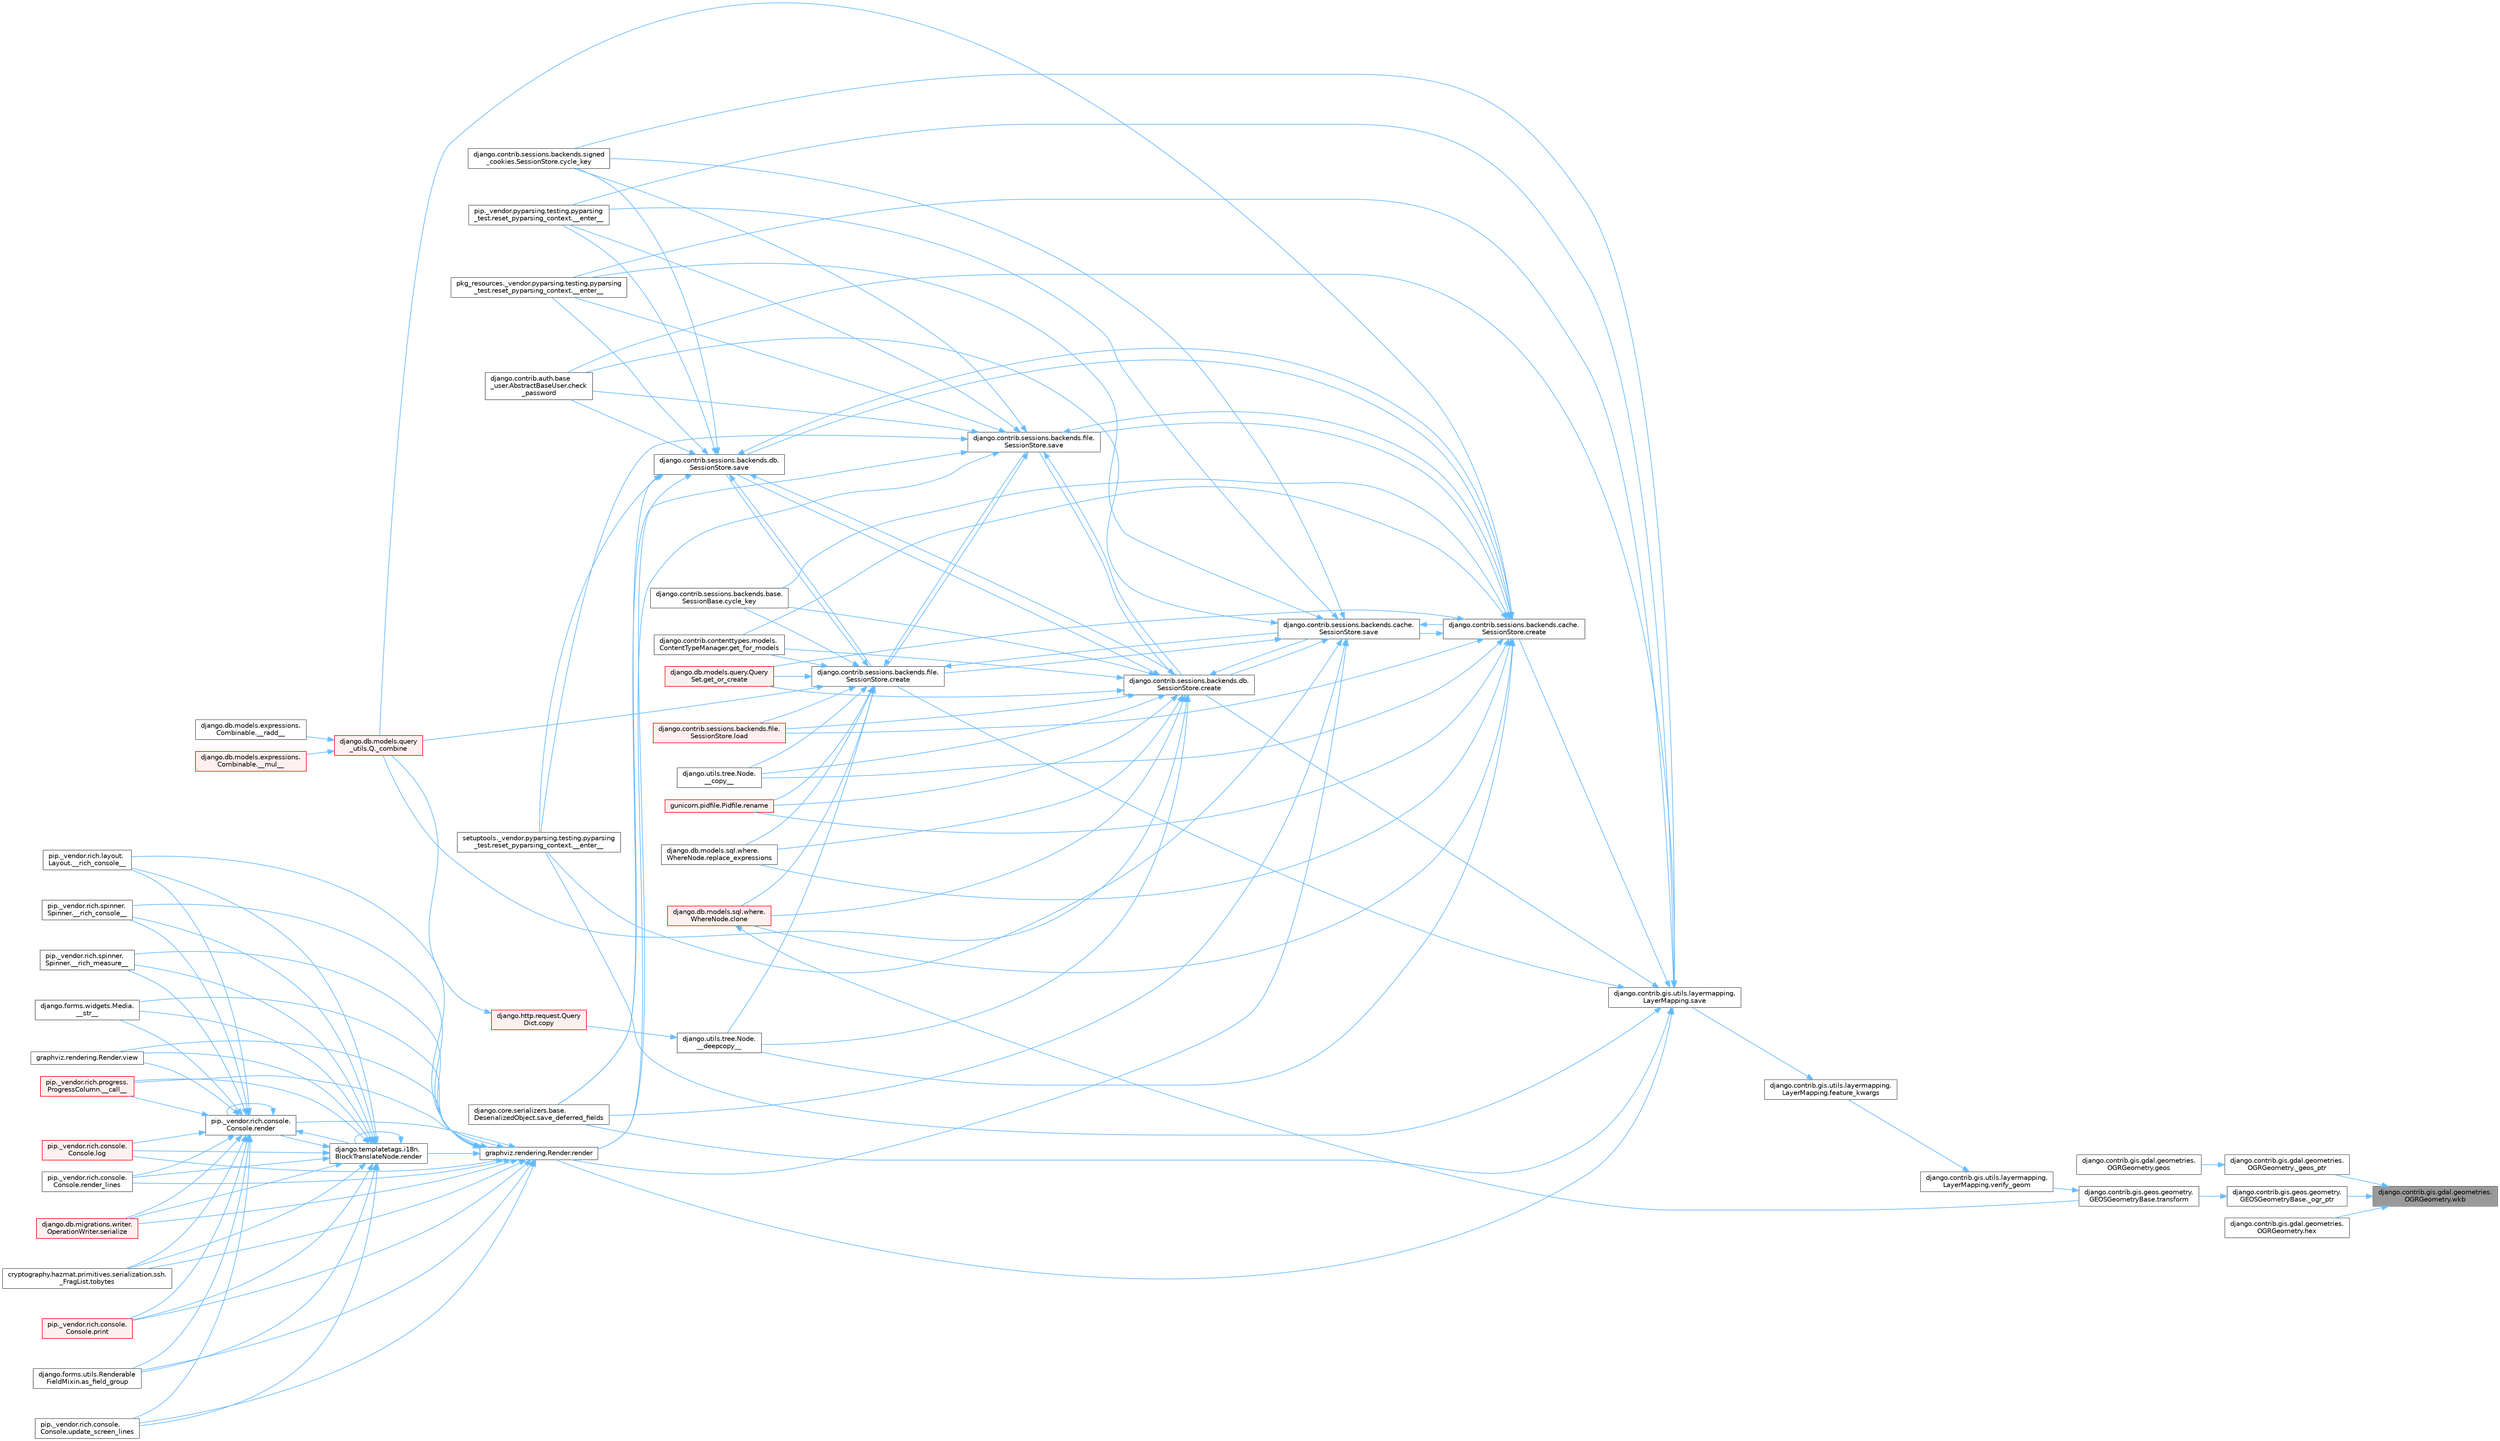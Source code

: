 digraph "django.contrib.gis.gdal.geometries.OGRGeometry.wkb"
{
 // LATEX_PDF_SIZE
  bgcolor="transparent";
  edge [fontname=Helvetica,fontsize=10,labelfontname=Helvetica,labelfontsize=10];
  node [fontname=Helvetica,fontsize=10,shape=box,height=0.2,width=0.4];
  rankdir="RL";
  Node1 [id="Node000001",label="django.contrib.gis.gdal.geometries.\lOGRGeometry.wkb",height=0.2,width=0.4,color="gray40", fillcolor="grey60", style="filled", fontcolor="black",tooltip=" "];
  Node1 -> Node2 [id="edge1_Node000001_Node000002",dir="back",color="steelblue1",style="solid",tooltip=" "];
  Node2 [id="Node000002",label="django.contrib.gis.gdal.geometries.\lOGRGeometry._geos_ptr",height=0.2,width=0.4,color="grey40", fillcolor="white", style="filled",URL="$classdjango_1_1contrib_1_1gis_1_1gdal_1_1geometries_1_1_o_g_r_geometry.html#aca3c814894ad68e56d21dae6d4c7ad81",tooltip=" "];
  Node2 -> Node3 [id="edge2_Node000002_Node000003",dir="back",color="steelblue1",style="solid",tooltip=" "];
  Node3 [id="Node000003",label="django.contrib.gis.gdal.geometries.\lOGRGeometry.geos",height=0.2,width=0.4,color="grey40", fillcolor="white", style="filled",URL="$classdjango_1_1contrib_1_1gis_1_1gdal_1_1geometries_1_1_o_g_r_geometry.html#aab7929a41203ad04ff57c8ba84b469ba",tooltip=" "];
  Node1 -> Node4 [id="edge3_Node000001_Node000004",dir="back",color="steelblue1",style="solid",tooltip=" "];
  Node4 [id="Node000004",label="django.contrib.gis.geos.geometry.\lGEOSGeometryBase._ogr_ptr",height=0.2,width=0.4,color="grey40", fillcolor="white", style="filled",URL="$classdjango_1_1contrib_1_1gis_1_1geos_1_1geometry_1_1_g_e_o_s_geometry_base.html#a050aa582a58e96865f8bcd1fb698aa22",tooltip=" "];
  Node4 -> Node5 [id="edge4_Node000004_Node000005",dir="back",color="steelblue1",style="solid",tooltip=" "];
  Node5 [id="Node000005",label="django.contrib.gis.geos.geometry.\lGEOSGeometryBase.transform",height=0.2,width=0.4,color="grey40", fillcolor="white", style="filled",URL="$classdjango_1_1contrib_1_1gis_1_1geos_1_1geometry_1_1_g_e_o_s_geometry_base.html#aeaa8ab6c866c4423240e0e096ffa8975",tooltip=" "];
  Node5 -> Node6 [id="edge5_Node000005_Node000006",dir="back",color="steelblue1",style="solid",tooltip=" "];
  Node6 [id="Node000006",label="django.contrib.gis.utils.layermapping.\lLayerMapping.verify_geom",height=0.2,width=0.4,color="grey40", fillcolor="white", style="filled",URL="$classdjango_1_1contrib_1_1gis_1_1utils_1_1layermapping_1_1_layer_mapping.html#af91521785f7bfa0738fa8b3c0056f823",tooltip=" "];
  Node6 -> Node7 [id="edge6_Node000006_Node000007",dir="back",color="steelblue1",style="solid",tooltip=" "];
  Node7 [id="Node000007",label="django.contrib.gis.utils.layermapping.\lLayerMapping.feature_kwargs",height=0.2,width=0.4,color="grey40", fillcolor="white", style="filled",URL="$classdjango_1_1contrib_1_1gis_1_1utils_1_1layermapping_1_1_layer_mapping.html#a2e4aa507355c0e3b3da72dde9a9284b0",tooltip=" "];
  Node7 -> Node8 [id="edge7_Node000007_Node000008",dir="back",color="steelblue1",style="solid",tooltip=" "];
  Node8 [id="Node000008",label="django.contrib.gis.utils.layermapping.\lLayerMapping.save",height=0.2,width=0.4,color="grey40", fillcolor="white", style="filled",URL="$classdjango_1_1contrib_1_1gis_1_1utils_1_1layermapping_1_1_layer_mapping.html#a1a9d38ca8cbbb0a16d032c0bd52b671d",tooltip=" "];
  Node8 -> Node9 [id="edge8_Node000008_Node000009",dir="back",color="steelblue1",style="solid",tooltip=" "];
  Node9 [id="Node000009",label="pip._vendor.pyparsing.testing.pyparsing\l_test.reset_pyparsing_context.__enter__",height=0.2,width=0.4,color="grey40", fillcolor="white", style="filled",URL="$classpip_1_1__vendor_1_1pyparsing_1_1testing_1_1pyparsing__test_1_1reset__pyparsing__context.html#a3d39d97a0d95a9b46c987e6dff52b7c0",tooltip=" "];
  Node8 -> Node10 [id="edge9_Node000008_Node000010",dir="back",color="steelblue1",style="solid",tooltip=" "];
  Node10 [id="Node000010",label="pkg_resources._vendor.pyparsing.testing.pyparsing\l_test.reset_pyparsing_context.__enter__",height=0.2,width=0.4,color="grey40", fillcolor="white", style="filled",URL="$classpkg__resources_1_1__vendor_1_1pyparsing_1_1testing_1_1pyparsing__test_1_1reset__pyparsing__context.html#a8d8360c033ccc7296fb9323a07cdeb25",tooltip=" "];
  Node8 -> Node11 [id="edge10_Node000008_Node000011",dir="back",color="steelblue1",style="solid",tooltip=" "];
  Node11 [id="Node000011",label="setuptools._vendor.pyparsing.testing.pyparsing\l_test.reset_pyparsing_context.__enter__",height=0.2,width=0.4,color="grey40", fillcolor="white", style="filled",URL="$classsetuptools_1_1__vendor_1_1pyparsing_1_1testing_1_1pyparsing__test_1_1reset__pyparsing__context.html#a436e2ea8355c86505c8cfdae81714c7c",tooltip=" "];
  Node8 -> Node12 [id="edge11_Node000008_Node000012",dir="back",color="steelblue1",style="solid",tooltip=" "];
  Node12 [id="Node000012",label="django.contrib.auth.base\l_user.AbstractBaseUser.check\l_password",height=0.2,width=0.4,color="grey40", fillcolor="white", style="filled",URL="$classdjango_1_1contrib_1_1auth_1_1base__user_1_1_abstract_base_user.html#aaa9bb7fa5353bc1917dbd7f87b63321a",tooltip=" "];
  Node8 -> Node13 [id="edge12_Node000008_Node000013",dir="back",color="steelblue1",style="solid",tooltip=" "];
  Node13 [id="Node000013",label="django.contrib.sessions.backends.cache.\lSessionStore.create",height=0.2,width=0.4,color="grey40", fillcolor="white", style="filled",URL="$classdjango_1_1contrib_1_1sessions_1_1backends_1_1cache_1_1_session_store.html#a38c9efbdb5115fd1820ae198b767c39c",tooltip=" "];
  Node13 -> Node14 [id="edge13_Node000013_Node000014",dir="back",color="steelblue1",style="solid",tooltip=" "];
  Node14 [id="Node000014",label="django.utils.tree.Node.\l__copy__",height=0.2,width=0.4,color="grey40", fillcolor="white", style="filled",URL="$classdjango_1_1utils_1_1tree_1_1_node.html#abae878f6b4500b8b241c23d8fac46e63",tooltip=" "];
  Node13 -> Node15 [id="edge14_Node000013_Node000015",dir="back",color="steelblue1",style="solid",tooltip=" "];
  Node15 [id="Node000015",label="django.utils.tree.Node.\l__deepcopy__",height=0.2,width=0.4,color="grey40", fillcolor="white", style="filled",URL="$classdjango_1_1utils_1_1tree_1_1_node.html#a38840c46ded3963808edbeec90765d6b",tooltip=" "];
  Node15 -> Node16 [id="edge15_Node000015_Node000016",dir="back",color="steelblue1",style="solid",tooltip=" "];
  Node16 [id="Node000016",label="django.http.request.Query\lDict.copy",height=0.2,width=0.4,color="red", fillcolor="#FFF0F0", style="filled",URL="$classdjango_1_1http_1_1request_1_1_query_dict.html#ada9e4956e62868c5587b9ffde7b358b5",tooltip=" "];
  Node16 -> Node158 [id="edge16_Node000016_Node000158",dir="back",color="steelblue1",style="solid",tooltip=" "];
  Node158 [id="Node000158",label="django.db.models.query\l_utils.Q._combine",height=0.2,width=0.4,color="red", fillcolor="#FFF0F0", style="filled",URL="$classdjango_1_1db_1_1models_1_1query__utils_1_1_q.html#ade621b98231b73615e1aa3a726560c55",tooltip=" "];
  Node158 -> Node159 [id="edge17_Node000158_Node000159",dir="back",color="steelblue1",style="solid",tooltip=" "];
  Node159 [id="Node000159",label="django.db.models.expressions.\lCombinable.__mul__",height=0.2,width=0.4,color="red", fillcolor="#FFF0F0", style="filled",URL="$classdjango_1_1db_1_1models_1_1expressions_1_1_combinable.html#a18670e03ec4b2fc0eafb0782602b72ec",tooltip=" "];
  Node158 -> Node163 [id="edge18_Node000158_Node000163",dir="back",color="steelblue1",style="solid",tooltip=" "];
  Node163 [id="Node000163",label="django.db.models.expressions.\lCombinable.__radd__",height=0.2,width=0.4,color="grey40", fillcolor="white", style="filled",URL="$classdjango_1_1db_1_1models_1_1expressions_1_1_combinable.html#a4872efab02abfbe2d20977469210ce25",tooltip=" "];
  Node13 -> Node158 [id="edge19_Node000013_Node000158",dir="back",color="steelblue1",style="solid",tooltip=" "];
  Node13 -> Node306 [id="edge20_Node000013_Node000306",dir="back",color="steelblue1",style="solid",tooltip=" "];
  Node306 [id="Node000306",label="django.db.models.sql.where.\lWhereNode.clone",height=0.2,width=0.4,color="red", fillcolor="#FFF0F0", style="filled",URL="$classdjango_1_1db_1_1models_1_1sql_1_1where_1_1_where_node.html#a0faff63950b774ce4ad391ea1f6b6d2c",tooltip=" "];
  Node306 -> Node5 [id="edge21_Node000306_Node000005",dir="back",color="steelblue1",style="solid",tooltip=" "];
  Node13 -> Node36 [id="edge22_Node000013_Node000036",dir="back",color="steelblue1",style="solid",tooltip=" "];
  Node36 [id="Node000036",label="django.contrib.sessions.backends.base.\lSessionBase.cycle_key",height=0.2,width=0.4,color="grey40", fillcolor="white", style="filled",URL="$classdjango_1_1contrib_1_1sessions_1_1backends_1_1base_1_1_session_base.html#a6955e9bebe4e5b7d463bccfcf9181016",tooltip=" "];
  Node13 -> Node340 [id="edge23_Node000013_Node000340",dir="back",color="steelblue1",style="solid",tooltip=" "];
  Node340 [id="Node000340",label="django.contrib.contenttypes.models.\lContentTypeManager.get_for_models",height=0.2,width=0.4,color="grey40", fillcolor="white", style="filled",URL="$classdjango_1_1contrib_1_1contenttypes_1_1models_1_1_content_type_manager.html#a541a2e215680799739b6f8c1b19ddda4",tooltip=" "];
  Node13 -> Node341 [id="edge24_Node000013_Node000341",dir="back",color="steelblue1",style="solid",tooltip=" "];
  Node341 [id="Node000341",label="django.db.models.query.Query\lSet.get_or_create",height=0.2,width=0.4,color="red", fillcolor="#FFF0F0", style="filled",URL="$classdjango_1_1db_1_1models_1_1query_1_1_query_set.html#a0f727927ec4d1b9f3087b831cc911c59",tooltip=" "];
  Node13 -> Node323 [id="edge25_Node000013_Node000323",dir="back",color="steelblue1",style="solid",tooltip=" "];
  Node323 [id="Node000323",label="django.contrib.sessions.backends.file.\lSessionStore.load",height=0.2,width=0.4,color="red", fillcolor="#FFF0F0", style="filled",URL="$classdjango_1_1contrib_1_1sessions_1_1backends_1_1file_1_1_session_store.html#a408fa63512306fbaa7bbb62742f0295f",tooltip=" "];
  Node13 -> Node343 [id="edge26_Node000013_Node000343",dir="back",color="steelblue1",style="solid",tooltip=" "];
  Node343 [id="Node000343",label="gunicorn.pidfile.Pidfile.rename",height=0.2,width=0.4,color="red", fillcolor="#FFF0F0", style="filled",URL="$classgunicorn_1_1pidfile_1_1_pidfile.html#af03623bf56b92f594700ba5e5f25bc76",tooltip=" "];
  Node13 -> Node345 [id="edge27_Node000013_Node000345",dir="back",color="steelblue1",style="solid",tooltip=" "];
  Node345 [id="Node000345",label="django.db.models.sql.where.\lWhereNode.replace_expressions",height=0.2,width=0.4,color="grey40", fillcolor="white", style="filled",URL="$classdjango_1_1db_1_1models_1_1sql_1_1where_1_1_where_node.html#a1cc3580a7f4a51605b52ae4a9653b3ac",tooltip=" "];
  Node13 -> Node346 [id="edge28_Node000013_Node000346",dir="back",color="steelblue1",style="solid",tooltip=" "];
  Node346 [id="Node000346",label="django.contrib.sessions.backends.cache.\lSessionStore.save",height=0.2,width=0.4,color="grey40", fillcolor="white", style="filled",URL="$classdjango_1_1contrib_1_1sessions_1_1backends_1_1cache_1_1_session_store.html#a67e81d959c24e3a84b1e755a9a861c53",tooltip=" "];
  Node346 -> Node9 [id="edge29_Node000346_Node000009",dir="back",color="steelblue1",style="solid",tooltip=" "];
  Node346 -> Node10 [id="edge30_Node000346_Node000010",dir="back",color="steelblue1",style="solid",tooltip=" "];
  Node346 -> Node11 [id="edge31_Node000346_Node000011",dir="back",color="steelblue1",style="solid",tooltip=" "];
  Node346 -> Node12 [id="edge32_Node000346_Node000012",dir="back",color="steelblue1",style="solid",tooltip=" "];
  Node346 -> Node13 [id="edge33_Node000346_Node000013",dir="back",color="steelblue1",style="solid",tooltip=" "];
  Node346 -> Node305 [id="edge34_Node000346_Node000305",dir="back",color="steelblue1",style="solid",tooltip=" "];
  Node305 [id="Node000305",label="django.contrib.sessions.backends.db.\lSessionStore.create",height=0.2,width=0.4,color="grey40", fillcolor="white", style="filled",URL="$classdjango_1_1contrib_1_1sessions_1_1backends_1_1db_1_1_session_store.html#a4a98c0168c61e75be58e279660aa6ce4",tooltip=" "];
  Node305 -> Node14 [id="edge35_Node000305_Node000014",dir="back",color="steelblue1",style="solid",tooltip=" "];
  Node305 -> Node15 [id="edge36_Node000305_Node000015",dir="back",color="steelblue1",style="solid",tooltip=" "];
  Node305 -> Node158 [id="edge37_Node000305_Node000158",dir="back",color="steelblue1",style="solid",tooltip=" "];
  Node305 -> Node306 [id="edge38_Node000305_Node000306",dir="back",color="steelblue1",style="solid",tooltip=" "];
  Node305 -> Node36 [id="edge39_Node000305_Node000036",dir="back",color="steelblue1",style="solid",tooltip=" "];
  Node305 -> Node340 [id="edge40_Node000305_Node000340",dir="back",color="steelblue1",style="solid",tooltip=" "];
  Node305 -> Node341 [id="edge41_Node000305_Node000341",dir="back",color="steelblue1",style="solid",tooltip=" "];
  Node305 -> Node323 [id="edge42_Node000305_Node000323",dir="back",color="steelblue1",style="solid",tooltip=" "];
  Node305 -> Node343 [id="edge43_Node000305_Node000343",dir="back",color="steelblue1",style="solid",tooltip=" "];
  Node305 -> Node345 [id="edge44_Node000305_Node000345",dir="back",color="steelblue1",style="solid",tooltip=" "];
  Node305 -> Node346 [id="edge45_Node000305_Node000346",dir="back",color="steelblue1",style="solid",tooltip=" "];
  Node305 -> Node304 [id="edge46_Node000305_Node000304",dir="back",color="steelblue1",style="solid",tooltip=" "];
  Node304 [id="Node000304",label="django.contrib.sessions.backends.db.\lSessionStore.save",height=0.2,width=0.4,color="grey40", fillcolor="white", style="filled",URL="$classdjango_1_1contrib_1_1sessions_1_1backends_1_1db_1_1_session_store.html#a68a6b4f159bd3dc969ec80b34c1622af",tooltip=" "];
  Node304 -> Node9 [id="edge47_Node000304_Node000009",dir="back",color="steelblue1",style="solid",tooltip=" "];
  Node304 -> Node10 [id="edge48_Node000304_Node000010",dir="back",color="steelblue1",style="solid",tooltip=" "];
  Node304 -> Node11 [id="edge49_Node000304_Node000011",dir="back",color="steelblue1",style="solid",tooltip=" "];
  Node304 -> Node12 [id="edge50_Node000304_Node000012",dir="back",color="steelblue1",style="solid",tooltip=" "];
  Node304 -> Node13 [id="edge51_Node000304_Node000013",dir="back",color="steelblue1",style="solid",tooltip=" "];
  Node304 -> Node305 [id="edge52_Node000304_Node000305",dir="back",color="steelblue1",style="solid",tooltip=" "];
  Node304 -> Node339 [id="edge53_Node000304_Node000339",dir="back",color="steelblue1",style="solid",tooltip=" "];
  Node339 [id="Node000339",label="django.contrib.sessions.backends.file.\lSessionStore.create",height=0.2,width=0.4,color="grey40", fillcolor="white", style="filled",URL="$classdjango_1_1contrib_1_1sessions_1_1backends_1_1file_1_1_session_store.html#a6624db6a37dfff490f837047e0a60dda",tooltip=" "];
  Node339 -> Node14 [id="edge54_Node000339_Node000014",dir="back",color="steelblue1",style="solid",tooltip=" "];
  Node339 -> Node15 [id="edge55_Node000339_Node000015",dir="back",color="steelblue1",style="solid",tooltip=" "];
  Node339 -> Node158 [id="edge56_Node000339_Node000158",dir="back",color="steelblue1",style="solid",tooltip=" "];
  Node339 -> Node306 [id="edge57_Node000339_Node000306",dir="back",color="steelblue1",style="solid",tooltip=" "];
  Node339 -> Node36 [id="edge58_Node000339_Node000036",dir="back",color="steelblue1",style="solid",tooltip=" "];
  Node339 -> Node340 [id="edge59_Node000339_Node000340",dir="back",color="steelblue1",style="solid",tooltip=" "];
  Node339 -> Node341 [id="edge60_Node000339_Node000341",dir="back",color="steelblue1",style="solid",tooltip=" "];
  Node339 -> Node323 [id="edge61_Node000339_Node000323",dir="back",color="steelblue1",style="solid",tooltip=" "];
  Node339 -> Node343 [id="edge62_Node000339_Node000343",dir="back",color="steelblue1",style="solid",tooltip=" "];
  Node339 -> Node345 [id="edge63_Node000339_Node000345",dir="back",color="steelblue1",style="solid",tooltip=" "];
  Node339 -> Node346 [id="edge64_Node000339_Node000346",dir="back",color="steelblue1",style="solid",tooltip=" "];
  Node339 -> Node304 [id="edge65_Node000339_Node000304",dir="back",color="steelblue1",style="solid",tooltip=" "];
  Node339 -> Node1130 [id="edge66_Node000339_Node001130",dir="back",color="steelblue1",style="solid",tooltip=" "];
  Node1130 [id="Node001130",label="django.contrib.sessions.backends.file.\lSessionStore.save",height=0.2,width=0.4,color="grey40", fillcolor="white", style="filled",URL="$classdjango_1_1contrib_1_1sessions_1_1backends_1_1file_1_1_session_store.html#af170f9c112376eb1627509287bf9620f",tooltip=" "];
  Node1130 -> Node9 [id="edge67_Node001130_Node000009",dir="back",color="steelblue1",style="solid",tooltip=" "];
  Node1130 -> Node10 [id="edge68_Node001130_Node000010",dir="back",color="steelblue1",style="solid",tooltip=" "];
  Node1130 -> Node11 [id="edge69_Node001130_Node000011",dir="back",color="steelblue1",style="solid",tooltip=" "];
  Node1130 -> Node12 [id="edge70_Node001130_Node000012",dir="back",color="steelblue1",style="solid",tooltip=" "];
  Node1130 -> Node13 [id="edge71_Node001130_Node000013",dir="back",color="steelblue1",style="solid",tooltip=" "];
  Node1130 -> Node305 [id="edge72_Node001130_Node000305",dir="back",color="steelblue1",style="solid",tooltip=" "];
  Node1130 -> Node339 [id="edge73_Node001130_Node000339",dir="back",color="steelblue1",style="solid",tooltip=" "];
  Node1130 -> Node347 [id="edge74_Node001130_Node000347",dir="back",color="steelblue1",style="solid",tooltip=" "];
  Node347 [id="Node000347",label="django.contrib.sessions.backends.signed\l_cookies.SessionStore.cycle_key",height=0.2,width=0.4,color="grey40", fillcolor="white", style="filled",URL="$classdjango_1_1contrib_1_1sessions_1_1backends_1_1signed__cookies_1_1_session_store.html#abf8e71313b847459c30f19e691c25a93",tooltip=" "];
  Node1130 -> Node348 [id="edge75_Node001130_Node000348",dir="back",color="steelblue1",style="solid",tooltip=" "];
  Node348 [id="Node000348",label="graphviz.rendering.Render.render",height=0.2,width=0.4,color="grey40", fillcolor="white", style="filled",URL="$classgraphviz_1_1rendering_1_1_render.html#a0249d6538d64a6b59b1bed64d4636456",tooltip=" "];
  Node348 -> Node349 [id="edge76_Node000348_Node000349",dir="back",color="steelblue1",style="solid",tooltip=" "];
  Node349 [id="Node000349",label="pip._vendor.rich.progress.\lProgressColumn.__call__",height=0.2,width=0.4,color="red", fillcolor="#FFF0F0", style="filled",URL="$classpip_1_1__vendor_1_1rich_1_1progress_1_1_progress_column.html#ae0c399be74222f949edb0fa5324cf6ea",tooltip=" "];
  Node348 -> Node350 [id="edge77_Node000348_Node000350",dir="back",color="steelblue1",style="solid",tooltip=" "];
  Node350 [id="Node000350",label="pip._vendor.rich.layout.\lLayout.__rich_console__",height=0.2,width=0.4,color="grey40", fillcolor="white", style="filled",URL="$classpip_1_1__vendor_1_1rich_1_1layout_1_1_layout.html#ac39cb3d17d2b0324ee1b0dada41a3ebd",tooltip=" "];
  Node348 -> Node351 [id="edge78_Node000348_Node000351",dir="back",color="steelblue1",style="solid",tooltip=" "];
  Node351 [id="Node000351",label="pip._vendor.rich.spinner.\lSpinner.__rich_console__",height=0.2,width=0.4,color="grey40", fillcolor="white", style="filled",URL="$classpip_1_1__vendor_1_1rich_1_1spinner_1_1_spinner.html#a6883d8dced19ac48d4dfc74f776357fd",tooltip=" "];
  Node348 -> Node352 [id="edge79_Node000348_Node000352",dir="back",color="steelblue1",style="solid",tooltip=" "];
  Node352 [id="Node000352",label="pip._vendor.rich.spinner.\lSpinner.__rich_measure__",height=0.2,width=0.4,color="grey40", fillcolor="white", style="filled",URL="$classpip_1_1__vendor_1_1rich_1_1spinner_1_1_spinner.html#a89745682c823c44a31bae8e8d07869f5",tooltip=" "];
  Node348 -> Node353 [id="edge80_Node000348_Node000353",dir="back",color="steelblue1",style="solid",tooltip=" "];
  Node353 [id="Node000353",label="django.forms.widgets.Media.\l__str__",height=0.2,width=0.4,color="grey40", fillcolor="white", style="filled",URL="$classdjango_1_1forms_1_1widgets_1_1_media.html#ae1651710548a7d9f14f036d035012d21",tooltip=" "];
  Node348 -> Node354 [id="edge81_Node000348_Node000354",dir="back",color="steelblue1",style="solid",tooltip=" "];
  Node354 [id="Node000354",label="django.forms.utils.Renderable\lFieldMixin.as_field_group",height=0.2,width=0.4,color="grey40", fillcolor="white", style="filled",URL="$classdjango_1_1forms_1_1utils_1_1_renderable_field_mixin.html#a1e9a1b4f790ea694431554267fd5d74c",tooltip=" "];
  Node348 -> Node355 [id="edge82_Node000348_Node000355",dir="back",color="steelblue1",style="solid",tooltip=" "];
  Node355 [id="Node000355",label="pip._vendor.rich.console.\lConsole.log",height=0.2,width=0.4,color="red", fillcolor="#FFF0F0", style="filled",URL="$classpip_1_1__vendor_1_1rich_1_1console_1_1_console.html#af9c77e39f9413fc2b134c60cfa23b0f1",tooltip=" "];
  Node348 -> Node478 [id="edge83_Node000348_Node000478",dir="back",color="steelblue1",style="solid",tooltip=" "];
  Node478 [id="Node000478",label="pip._vendor.rich.console.\lConsole.print",height=0.2,width=0.4,color="red", fillcolor="#FFF0F0", style="filled",URL="$classpip_1_1__vendor_1_1rich_1_1console_1_1_console.html#af954370cdbb49236b597f2c11064549d",tooltip=" "];
  Node348 -> Node864 [id="edge84_Node000348_Node000864",dir="back",color="steelblue1",style="solid",tooltip=" "];
  Node864 [id="Node000864",label="django.templatetags.i18n.\lBlockTranslateNode.render",height=0.2,width=0.4,color="grey40", fillcolor="white", style="filled",URL="$classdjango_1_1templatetags_1_1i18n_1_1_block_translate_node.html#aaf05bebfd02c1c4b676387ada0357832",tooltip=" "];
  Node864 -> Node349 [id="edge85_Node000864_Node000349",dir="back",color="steelblue1",style="solid",tooltip=" "];
  Node864 -> Node350 [id="edge86_Node000864_Node000350",dir="back",color="steelblue1",style="solid",tooltip=" "];
  Node864 -> Node351 [id="edge87_Node000864_Node000351",dir="back",color="steelblue1",style="solid",tooltip=" "];
  Node864 -> Node352 [id="edge88_Node000864_Node000352",dir="back",color="steelblue1",style="solid",tooltip=" "];
  Node864 -> Node353 [id="edge89_Node000864_Node000353",dir="back",color="steelblue1",style="solid",tooltip=" "];
  Node864 -> Node354 [id="edge90_Node000864_Node000354",dir="back",color="steelblue1",style="solid",tooltip=" "];
  Node864 -> Node355 [id="edge91_Node000864_Node000355",dir="back",color="steelblue1",style="solid",tooltip=" "];
  Node864 -> Node478 [id="edge92_Node000864_Node000478",dir="back",color="steelblue1",style="solid",tooltip=" "];
  Node864 -> Node864 [id="edge93_Node000864_Node000864",dir="back",color="steelblue1",style="solid",tooltip=" "];
  Node864 -> Node865 [id="edge94_Node000864_Node000865",dir="back",color="steelblue1",style="solid",tooltip=" "];
  Node865 [id="Node000865",label="pip._vendor.rich.console.\lConsole.render",height=0.2,width=0.4,color="grey40", fillcolor="white", style="filled",URL="$classpip_1_1__vendor_1_1rich_1_1console_1_1_console.html#a9551b8254c573105adde80622393a938",tooltip=" "];
  Node865 -> Node349 [id="edge95_Node000865_Node000349",dir="back",color="steelblue1",style="solid",tooltip=" "];
  Node865 -> Node350 [id="edge96_Node000865_Node000350",dir="back",color="steelblue1",style="solid",tooltip=" "];
  Node865 -> Node351 [id="edge97_Node000865_Node000351",dir="back",color="steelblue1",style="solid",tooltip=" "];
  Node865 -> Node352 [id="edge98_Node000865_Node000352",dir="back",color="steelblue1",style="solid",tooltip=" "];
  Node865 -> Node353 [id="edge99_Node000865_Node000353",dir="back",color="steelblue1",style="solid",tooltip=" "];
  Node865 -> Node354 [id="edge100_Node000865_Node000354",dir="back",color="steelblue1",style="solid",tooltip=" "];
  Node865 -> Node355 [id="edge101_Node000865_Node000355",dir="back",color="steelblue1",style="solid",tooltip=" "];
  Node865 -> Node478 [id="edge102_Node000865_Node000478",dir="back",color="steelblue1",style="solid",tooltip=" "];
  Node865 -> Node864 [id="edge103_Node000865_Node000864",dir="back",color="steelblue1",style="solid",tooltip=" "];
  Node865 -> Node865 [id="edge104_Node000865_Node000865",dir="back",color="steelblue1",style="solid",tooltip=" "];
  Node865 -> Node866 [id="edge105_Node000865_Node000866",dir="back",color="steelblue1",style="solid",tooltip=" "];
  Node866 [id="Node000866",label="pip._vendor.rich.console.\lConsole.render_lines",height=0.2,width=0.4,color="grey40", fillcolor="white", style="filled",URL="$classpip_1_1__vendor_1_1rich_1_1console_1_1_console.html#a5818808a49db20c5bee6986425f96f14",tooltip=" "];
  Node865 -> Node867 [id="edge106_Node000865_Node000867",dir="back",color="steelblue1",style="solid",tooltip=" "];
  Node867 [id="Node000867",label="django.db.migrations.writer.\lOperationWriter.serialize",height=0.2,width=0.4,color="red", fillcolor="#FFF0F0", style="filled",URL="$classdjango_1_1db_1_1migrations_1_1writer_1_1_operation_writer.html#a866e8d13e1c54a35d74e9a6b0383b2f8",tooltip=" "];
  Node865 -> Node1211 [id="edge107_Node000865_Node001211",dir="back",color="steelblue1",style="solid",tooltip=" "];
  Node1211 [id="Node001211",label="cryptography.hazmat.primitives.serialization.ssh.\l_FragList.tobytes",height=0.2,width=0.4,color="grey40", fillcolor="white", style="filled",URL="$classcryptography_1_1hazmat_1_1primitives_1_1serialization_1_1ssh_1_1___frag_list.html#a195dd4e7c741624829a13af53fa3de38",tooltip=" "];
  Node865 -> Node1212 [id="edge108_Node000865_Node001212",dir="back",color="steelblue1",style="solid",tooltip=" "];
  Node1212 [id="Node001212",label="pip._vendor.rich.console.\lConsole.update_screen_lines",height=0.2,width=0.4,color="grey40", fillcolor="white", style="filled",URL="$classpip_1_1__vendor_1_1rich_1_1console_1_1_console.html#a21cfe5af86ec7533f23d45fe2969817e",tooltip=" "];
  Node865 -> Node1213 [id="edge109_Node000865_Node001213",dir="back",color="steelblue1",style="solid",tooltip=" "];
  Node1213 [id="Node001213",label="graphviz.rendering.Render.view",height=0.2,width=0.4,color="grey40", fillcolor="white", style="filled",URL="$classgraphviz_1_1rendering_1_1_render.html#a53169c422996b9a7e92b5580c13914e2",tooltip=" "];
  Node864 -> Node866 [id="edge110_Node000864_Node000866",dir="back",color="steelblue1",style="solid",tooltip=" "];
  Node864 -> Node867 [id="edge111_Node000864_Node000867",dir="back",color="steelblue1",style="solid",tooltip=" "];
  Node864 -> Node1211 [id="edge112_Node000864_Node001211",dir="back",color="steelblue1",style="solid",tooltip=" "];
  Node864 -> Node1212 [id="edge113_Node000864_Node001212",dir="back",color="steelblue1",style="solid",tooltip=" "];
  Node864 -> Node1213 [id="edge114_Node000864_Node001213",dir="back",color="steelblue1",style="solid",tooltip=" "];
  Node348 -> Node865 [id="edge115_Node000348_Node000865",dir="back",color="steelblue1",style="solid",tooltip=" "];
  Node348 -> Node866 [id="edge116_Node000348_Node000866",dir="back",color="steelblue1",style="solid",tooltip=" "];
  Node348 -> Node867 [id="edge117_Node000348_Node000867",dir="back",color="steelblue1",style="solid",tooltip=" "];
  Node348 -> Node1211 [id="edge118_Node000348_Node001211",dir="back",color="steelblue1",style="solid",tooltip=" "];
  Node348 -> Node1212 [id="edge119_Node000348_Node001212",dir="back",color="steelblue1",style="solid",tooltip=" "];
  Node348 -> Node1213 [id="edge120_Node000348_Node001213",dir="back",color="steelblue1",style="solid",tooltip=" "];
  Node1130 -> Node1131 [id="edge121_Node001130_Node001131",dir="back",color="steelblue1",style="solid",tooltip=" "];
  Node1131 [id="Node001131",label="django.core.serializers.base.\lDeserializedObject.save_deferred_fields",height=0.2,width=0.4,color="grey40", fillcolor="white", style="filled",URL="$classdjango_1_1core_1_1serializers_1_1base_1_1_deserialized_object.html#a2fd4269d14e2f58fda59335c79a582f5",tooltip=" "];
  Node304 -> Node347 [id="edge122_Node000304_Node000347",dir="back",color="steelblue1",style="solid",tooltip=" "];
  Node304 -> Node348 [id="edge123_Node000304_Node000348",dir="back",color="steelblue1",style="solid",tooltip=" "];
  Node304 -> Node1131 [id="edge124_Node000304_Node001131",dir="back",color="steelblue1",style="solid",tooltip=" "];
  Node305 -> Node1130 [id="edge125_Node000305_Node001130",dir="back",color="steelblue1",style="solid",tooltip=" "];
  Node346 -> Node339 [id="edge126_Node000346_Node000339",dir="back",color="steelblue1",style="solid",tooltip=" "];
  Node346 -> Node347 [id="edge127_Node000346_Node000347",dir="back",color="steelblue1",style="solid",tooltip=" "];
  Node346 -> Node348 [id="edge128_Node000346_Node000348",dir="back",color="steelblue1",style="solid",tooltip=" "];
  Node346 -> Node1131 [id="edge129_Node000346_Node001131",dir="back",color="steelblue1",style="solid",tooltip=" "];
  Node13 -> Node304 [id="edge130_Node000013_Node000304",dir="back",color="steelblue1",style="solid",tooltip=" "];
  Node13 -> Node1130 [id="edge131_Node000013_Node001130",dir="back",color="steelblue1",style="solid",tooltip=" "];
  Node8 -> Node305 [id="edge132_Node000008_Node000305",dir="back",color="steelblue1",style="solid",tooltip=" "];
  Node8 -> Node339 [id="edge133_Node000008_Node000339",dir="back",color="steelblue1",style="solid",tooltip=" "];
  Node8 -> Node347 [id="edge134_Node000008_Node000347",dir="back",color="steelblue1",style="solid",tooltip=" "];
  Node8 -> Node348 [id="edge135_Node000008_Node000348",dir="back",color="steelblue1",style="solid",tooltip=" "];
  Node8 -> Node1131 [id="edge136_Node000008_Node001131",dir="back",color="steelblue1",style="solid",tooltip=" "];
  Node1 -> Node3182 [id="edge137_Node000001_Node003182",dir="back",color="steelblue1",style="solid",tooltip=" "];
  Node3182 [id="Node003182",label="django.contrib.gis.gdal.geometries.\lOGRGeometry.hex",height=0.2,width=0.4,color="grey40", fillcolor="white", style="filled",URL="$classdjango_1_1contrib_1_1gis_1_1gdal_1_1geometries_1_1_o_g_r_geometry.html#a68fa27dc883465842397e9e82be2401e",tooltip=" "];
}
